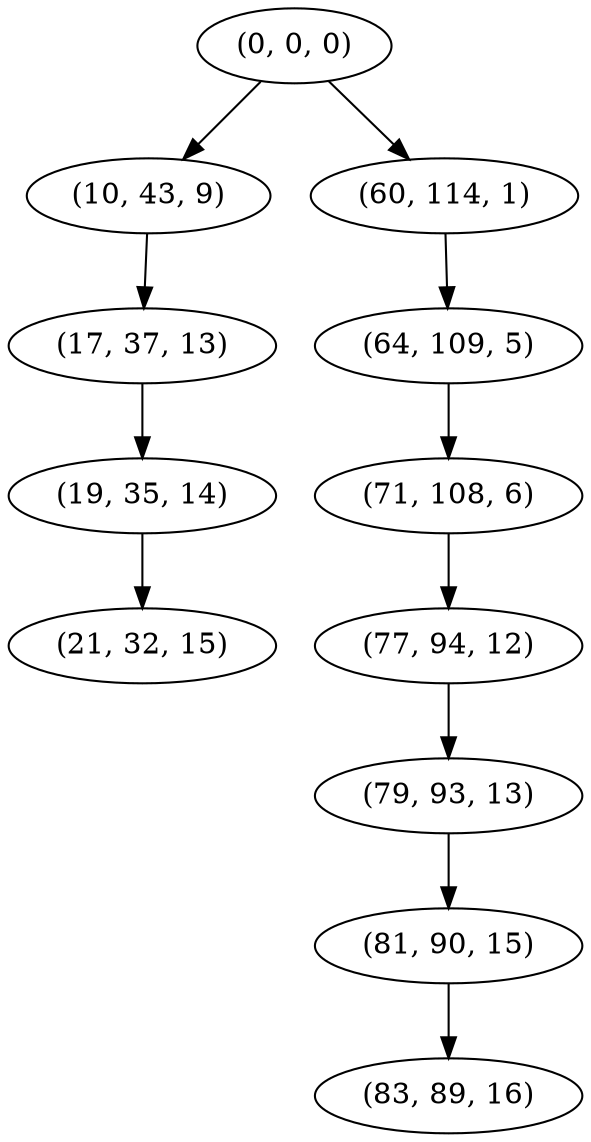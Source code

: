 digraph tree {
    "(0, 0, 0)";
    "(10, 43, 9)";
    "(17, 37, 13)";
    "(19, 35, 14)";
    "(21, 32, 15)";
    "(60, 114, 1)";
    "(64, 109, 5)";
    "(71, 108, 6)";
    "(77, 94, 12)";
    "(79, 93, 13)";
    "(81, 90, 15)";
    "(83, 89, 16)";
    "(0, 0, 0)" -> "(10, 43, 9)";
    "(0, 0, 0)" -> "(60, 114, 1)";
    "(10, 43, 9)" -> "(17, 37, 13)";
    "(17, 37, 13)" -> "(19, 35, 14)";
    "(19, 35, 14)" -> "(21, 32, 15)";
    "(60, 114, 1)" -> "(64, 109, 5)";
    "(64, 109, 5)" -> "(71, 108, 6)";
    "(71, 108, 6)" -> "(77, 94, 12)";
    "(77, 94, 12)" -> "(79, 93, 13)";
    "(79, 93, 13)" -> "(81, 90, 15)";
    "(81, 90, 15)" -> "(83, 89, 16)";
}
